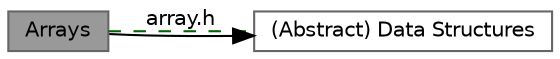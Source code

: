 digraph "Arrays"
{
 // INTERACTIVE_SVG=YES
 // LATEX_PDF_SIZE
  bgcolor="transparent";
  edge [fontname=Helvetica,fontsize=10,labelfontname=Helvetica,labelfontsize=10];
  node [fontname=Helvetica,fontsize=10,shape=box,height=0.2,width=0.4];
  rankdir=LR;
  Node1 [label="Arrays",height=0.2,width=0.4,color="gray40", fillcolor="grey60", style="filled", fontcolor="black",tooltip="Interface for an abstract implementation of an array data structure."];
  Node2 [label="(Abstract) Data Structures",height=0.2,width=0.4,color="grey40", fillcolor="white", style="filled",URL="$group__data__structures.html",tooltip="All datastructures and typedefs shared among the ViennaRNA Package can be found here."];
  Node2->Node1 [shape=plaintext, dir="back", style="solid"];
  Node1->Node2 [shape=plaintext, label="array.h", color="darkgreen", dir="none", style="dashed"];
}
